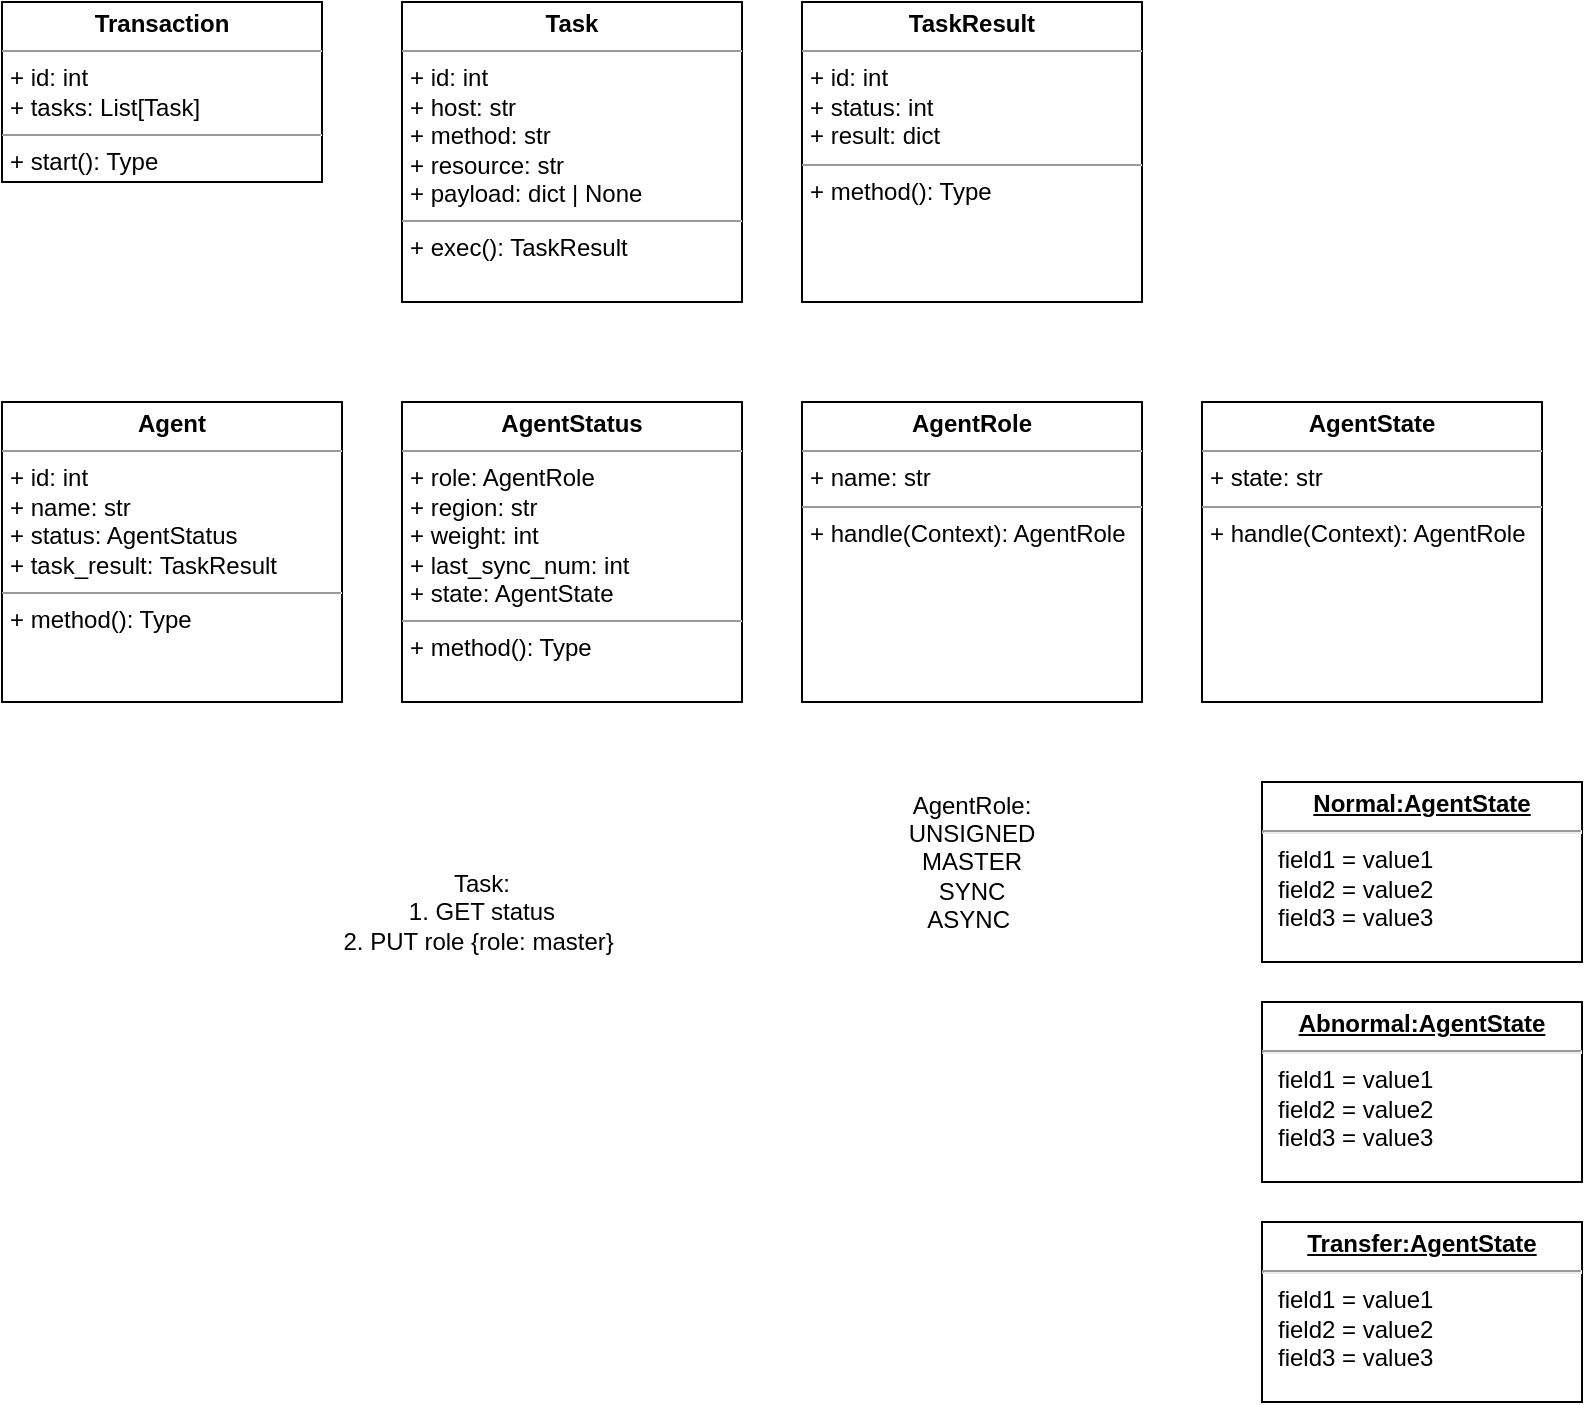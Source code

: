 <mxfile version="20.5.3" type="embed"><diagram id="c-pJfk8l2dEBsJv_E3Su" name="Page-1"><mxGraphModel dx="1144" dy="730" grid="1" gridSize="10" guides="1" tooltips="1" connect="1" arrows="1" fold="1" page="1" pageScale="1" pageWidth="850" pageHeight="1100" math="0" shadow="0"><root><mxCell id="0"/><mxCell id="1" parent="0"/><mxCell id="15" value="&lt;p style=&quot;margin:0px;margin-top:4px;text-align:center;&quot;&gt;&lt;b&gt;Transaction&lt;/b&gt;&lt;/p&gt;&lt;hr size=&quot;1&quot;&gt;&lt;p style=&quot;margin:0px;margin-left:4px;&quot;&gt;+ id: int&lt;/p&gt;&lt;p style=&quot;margin:0px;margin-left:4px;&quot;&gt;+ tasks: List[Task]&lt;/p&gt;&lt;hr size=&quot;1&quot;&gt;&lt;p style=&quot;margin:0px;margin-left:4px;&quot;&gt;+ start(): Type&lt;/p&gt;" style="verticalAlign=top;align=left;overflow=fill;fontSize=12;fontFamily=Helvetica;html=1;sketch=0;gradientColor=none;shadow=0;glass=0;" vertex="1" parent="1"><mxGeometry x="40" y="40" width="160" height="90" as="geometry"/></mxCell><mxCell id="16" value="&lt;p style=&quot;margin:0px;margin-top:4px;text-align:center;&quot;&gt;&lt;b&gt;Task&lt;/b&gt;&lt;/p&gt;&lt;hr size=&quot;1&quot;&gt;&lt;p style=&quot;margin:0px;margin-left:4px;&quot;&gt;+ id: int&lt;/p&gt;&lt;p style=&quot;margin:0px;margin-left:4px;&quot;&gt;+ host: str&lt;/p&gt;&lt;p style=&quot;margin:0px;margin-left:4px;&quot;&gt;+ method: str&lt;/p&gt;&lt;p style=&quot;margin:0px;margin-left:4px;&quot;&gt;+ resource: str&lt;/p&gt;&lt;p style=&quot;margin:0px;margin-left:4px;&quot;&gt;+ payload: dict | None&lt;/p&gt;&lt;hr size=&quot;1&quot;&gt;&lt;p style=&quot;margin:0px;margin-left:4px;&quot;&gt;+ exec(): TaskResult&lt;/p&gt;" style="verticalAlign=top;align=left;overflow=fill;fontSize=12;fontFamily=Helvetica;html=1;sketch=0;gradientColor=none;" vertex="1" parent="1"><mxGeometry x="240" y="40" width="170" height="150" as="geometry"/></mxCell><mxCell id="17" value="&lt;p style=&quot;margin:0px;margin-top:4px;text-align:center;&quot;&gt;&lt;b&gt;Agent&lt;/b&gt;&lt;/p&gt;&lt;hr size=&quot;1&quot;&gt;&lt;p style=&quot;margin:0px;margin-left:4px;&quot;&gt;+ id: int&lt;/p&gt;&lt;p style=&quot;margin:0px;margin-left:4px;&quot;&gt;+ name: str&lt;/p&gt;&lt;p style=&quot;margin:0px;margin-left:4px;&quot;&gt;+ status: AgentStatus&lt;/p&gt;&lt;p style=&quot;margin:0px;margin-left:4px;&quot;&gt;+ task_result: TaskResult&lt;/p&gt;&lt;hr size=&quot;1&quot;&gt;&lt;p style=&quot;margin:0px;margin-left:4px;&quot;&gt;+ method(): Type&lt;/p&gt;" style="verticalAlign=top;align=left;overflow=fill;fontSize=12;fontFamily=Helvetica;html=1;sketch=0;gradientColor=none;" vertex="1" parent="1"><mxGeometry x="40" y="240" width="170" height="150" as="geometry"/></mxCell><mxCell id="18" value="&lt;p style=&quot;margin:0px;margin-top:4px;text-align:center;&quot;&gt;&lt;b&gt;AgentStatus&lt;/b&gt;&lt;/p&gt;&lt;hr size=&quot;1&quot;&gt;&lt;p style=&quot;margin:0px;margin-left:4px;&quot;&gt;+ role: AgentRole&lt;/p&gt;&lt;p style=&quot;margin:0px;margin-left:4px;&quot;&gt;+ region: str&lt;/p&gt;&lt;p style=&quot;margin:0px;margin-left:4px;&quot;&gt;+ weight: int&lt;/p&gt;&lt;p style=&quot;margin:0px;margin-left:4px;&quot;&gt;+ last_sync_num: int&lt;br&gt;&lt;/p&gt;&lt;p style=&quot;margin:0px;margin-left:4px;&quot;&gt;+ state: AgentState&lt;/p&gt;&lt;hr size=&quot;1&quot;&gt;&lt;p style=&quot;margin:0px;margin-left:4px;&quot;&gt;+ method(): Type&lt;/p&gt;" style="verticalAlign=top;align=left;overflow=fill;fontSize=12;fontFamily=Helvetica;html=1;sketch=0;gradientColor=none;" vertex="1" parent="1"><mxGeometry x="240" y="240" width="170" height="150" as="geometry"/></mxCell><mxCell id="19" value="&lt;p style=&quot;margin:0px;margin-top:4px;text-align:center;&quot;&gt;&lt;b&gt;AgentRole&lt;/b&gt;&lt;/p&gt;&lt;hr size=&quot;1&quot;&gt;&lt;p style=&quot;margin:0px;margin-left:4px;&quot;&gt;+ name: str&lt;br&gt;&lt;/p&gt;&lt;hr size=&quot;1&quot;&gt;&lt;p style=&quot;margin:0px;margin-left:4px;&quot;&gt;+ handle(Context): AgentRole&lt;/p&gt;" style="verticalAlign=top;align=left;overflow=fill;fontSize=12;fontFamily=Helvetica;html=1;sketch=0;gradientColor=none;" vertex="1" parent="1"><mxGeometry x="440" y="240" width="170" height="150" as="geometry"/></mxCell><mxCell id="21" value="&lt;p style=&quot;margin:0px;margin-top:4px;text-align:center;&quot;&gt;&lt;b&gt;TaskResult&lt;/b&gt;&lt;/p&gt;&lt;hr size=&quot;1&quot;&gt;&lt;p style=&quot;margin:0px;margin-left:4px;&quot;&gt;+ id: int&lt;/p&gt;&lt;p style=&quot;margin:0px;margin-left:4px;&quot;&gt;+ status: int&lt;/p&gt;&lt;p style=&quot;margin:0px;margin-left:4px;&quot;&gt;+ result: dict&lt;/p&gt;&lt;hr size=&quot;1&quot;&gt;&lt;p style=&quot;margin:0px;margin-left:4px;&quot;&gt;+ method(): Type&lt;/p&gt;" style="verticalAlign=top;align=left;overflow=fill;fontSize=12;fontFamily=Helvetica;html=1;sketch=0;gradientColor=none;" vertex="1" parent="1"><mxGeometry x="440" y="40" width="170" height="150" as="geometry"/></mxCell><mxCell id="23" value="&lt;p style=&quot;margin:0px;margin-top:4px;text-align:center;&quot;&gt;&lt;b&gt;AgentState&lt;/b&gt;&lt;/p&gt;&lt;hr size=&quot;1&quot;&gt;&lt;p style=&quot;margin:0px;margin-left:4px;&quot;&gt;+ state: str&lt;br&gt;&lt;/p&gt;&lt;hr size=&quot;1&quot;&gt;&lt;p style=&quot;margin:0px;margin-left:4px;&quot;&gt;+ handle(Context): AgentRole&lt;/p&gt;" style="verticalAlign=top;align=left;overflow=fill;fontSize=12;fontFamily=Helvetica;html=1;sketch=0;gradientColor=none;" vertex="1" parent="1"><mxGeometry x="640" y="240" width="170" height="150" as="geometry"/></mxCell><mxCell id="24" value="&lt;p style=&quot;margin:0px;margin-top:4px;text-align:center;text-decoration:underline;&quot;&gt;&lt;b&gt;Normal:AgentState&lt;/b&gt;&lt;/p&gt;&lt;hr&gt;&lt;p style=&quot;margin:0px;margin-left:8px;&quot;&gt;field1 = value1&lt;br&gt;field2 = value2&lt;br&gt;field3 = value3&lt;/p&gt;" style="verticalAlign=top;align=left;overflow=fill;fontSize=12;fontFamily=Helvetica;html=1;shadow=0;glass=0;sketch=0;gradientColor=none;" vertex="1" parent="1"><mxGeometry x="670" y="430" width="160" height="90" as="geometry"/></mxCell><mxCell id="25" value="&lt;p style=&quot;margin:0px;margin-top:4px;text-align:center;text-decoration:underline;&quot;&gt;&lt;b&gt;Abnormal:AgentState&lt;/b&gt;&lt;/p&gt;&lt;hr&gt;&lt;p style=&quot;margin:0px;margin-left:8px;&quot;&gt;field1 = value1&lt;br&gt;field2 = value2&lt;br&gt;field3 = value3&lt;/p&gt;" style="verticalAlign=top;align=left;overflow=fill;fontSize=12;fontFamily=Helvetica;html=1;shadow=0;glass=0;sketch=0;gradientColor=none;" vertex="1" parent="1"><mxGeometry x="670" y="540" width="160" height="90" as="geometry"/></mxCell><mxCell id="26" value="&lt;p style=&quot;margin:0px;margin-top:4px;text-align:center;text-decoration:underline;&quot;&gt;&lt;b&gt;Transfer:AgentState&lt;/b&gt;&lt;/p&gt;&lt;hr&gt;&lt;p style=&quot;margin:0px;margin-left:8px;&quot;&gt;field1 = value1&lt;br&gt;field2 = value2&lt;br&gt;field3 = value3&lt;/p&gt;" style="verticalAlign=top;align=left;overflow=fill;fontSize=12;fontFamily=Helvetica;html=1;shadow=0;glass=0;sketch=0;gradientColor=none;" vertex="1" parent="1"><mxGeometry x="670" y="650" width="160" height="90" as="geometry"/></mxCell><mxCell id="27" value="Task:&lt;br&gt;1. GET status&lt;br&gt;2. PUT role {role: master}&amp;nbsp;" style="text;html=1;strokeColor=none;fillColor=none;align=center;verticalAlign=middle;whiteSpace=wrap;rounded=0;shadow=0;glass=0;sketch=0;" vertex="1" parent="1"><mxGeometry x="160" y="480" width="240" height="30" as="geometry"/></mxCell><mxCell id="28" value="AgentRole:&lt;br&gt;UNSIGNED&lt;br&gt;MASTER&lt;br&gt;SYNC&lt;br&gt;ASYNC&amp;nbsp;" style="text;html=1;strokeColor=none;fillColor=none;align=center;verticalAlign=middle;whiteSpace=wrap;rounded=0;shadow=0;glass=0;sketch=0;" vertex="1" parent="1"><mxGeometry x="405" y="430" width="240" height="80" as="geometry"/></mxCell></root></mxGraphModel></diagram></mxfile>